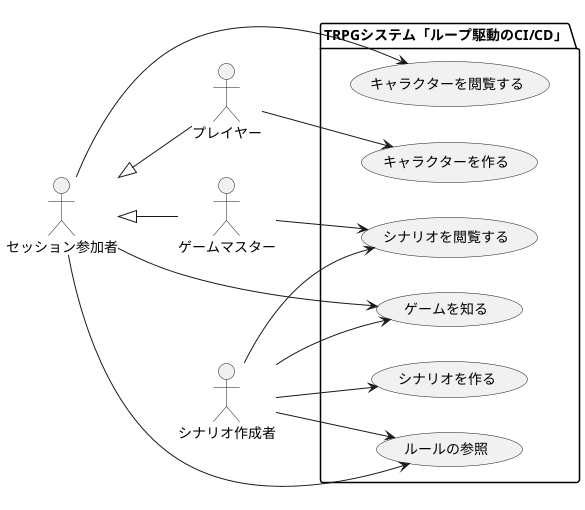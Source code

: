 @startuml

:セッション参加者: as SUser
:シナリオ作成者: as SMaker


:プレイヤー: as PL
:ゲームマスター: as GM


left to right direction

package TRPGシステム「ループ駆動のCI/CD」 as R {
  usecase "ゲームを知る" as UC1
  usecase "ルールの参照" as UC2
  usecase "キャラクターを作る" as UC3
  usecase "シナリオを作る" as UC4
  usecase "キャラクターを閲覧する" as UC5
  usecase "シナリオを閲覧する" as UC6
}

SUser --> UC1
SUser --> UC2
SUser --> UC5
PL --> UC3
SMaker --> UC4
SMaker --> UC2
SMaker --> UC1
SMaker --> UC6
GM --> UC6
SUser  <|-- PL
SUser  <|-- GM

@enduml